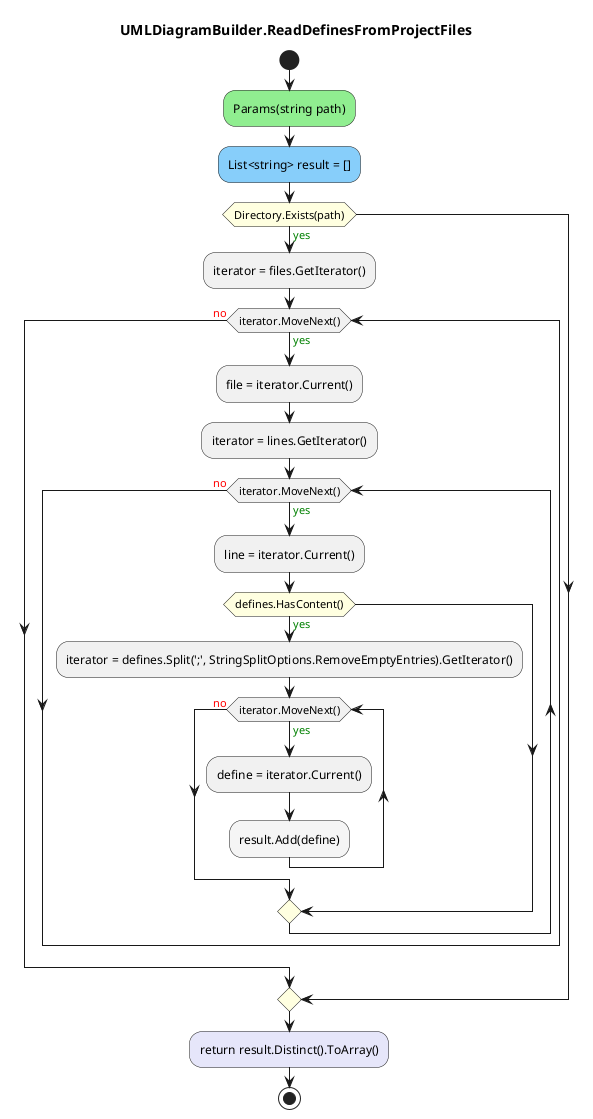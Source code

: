@startuml UMLDiagramBuilder.ReadDefinesFromProjectFiles
title UMLDiagramBuilder.ReadDefinesFromProjectFiles
start
#LightGreen:Params(string path);
#LightSkyBlue:List<string> result = [];
#LightYellow:if (Directory.Exists(path)) then (<color:green>yes)
  :iterator = files.GetIterator();
  while (iterator.MoveNext()) is (<color:green>yes)
    :file = iterator.Current();
        :iterator = lines.GetIterator();
        while (iterator.MoveNext()) is (<color:green>yes)
          :line = iterator.Current();
                #LightYellow:if (defines.HasContent()) then (<color:green>yes)
                  :iterator = defines.Split(';', StringSplitOptions.RemoveEmptyEntries).GetIterator();
                  while (iterator.MoveNext()) is (<color:green>yes)
                    :define = iterator.Current();
                              #WhiteSmoke:result.Add(define);
                  endwhile (<color:red>no)
                endif
        endwhile (<color:red>no)
  endwhile (<color:red>no)
endif
#Lavender:return result.Distinct().ToArray();
stop
@enduml
